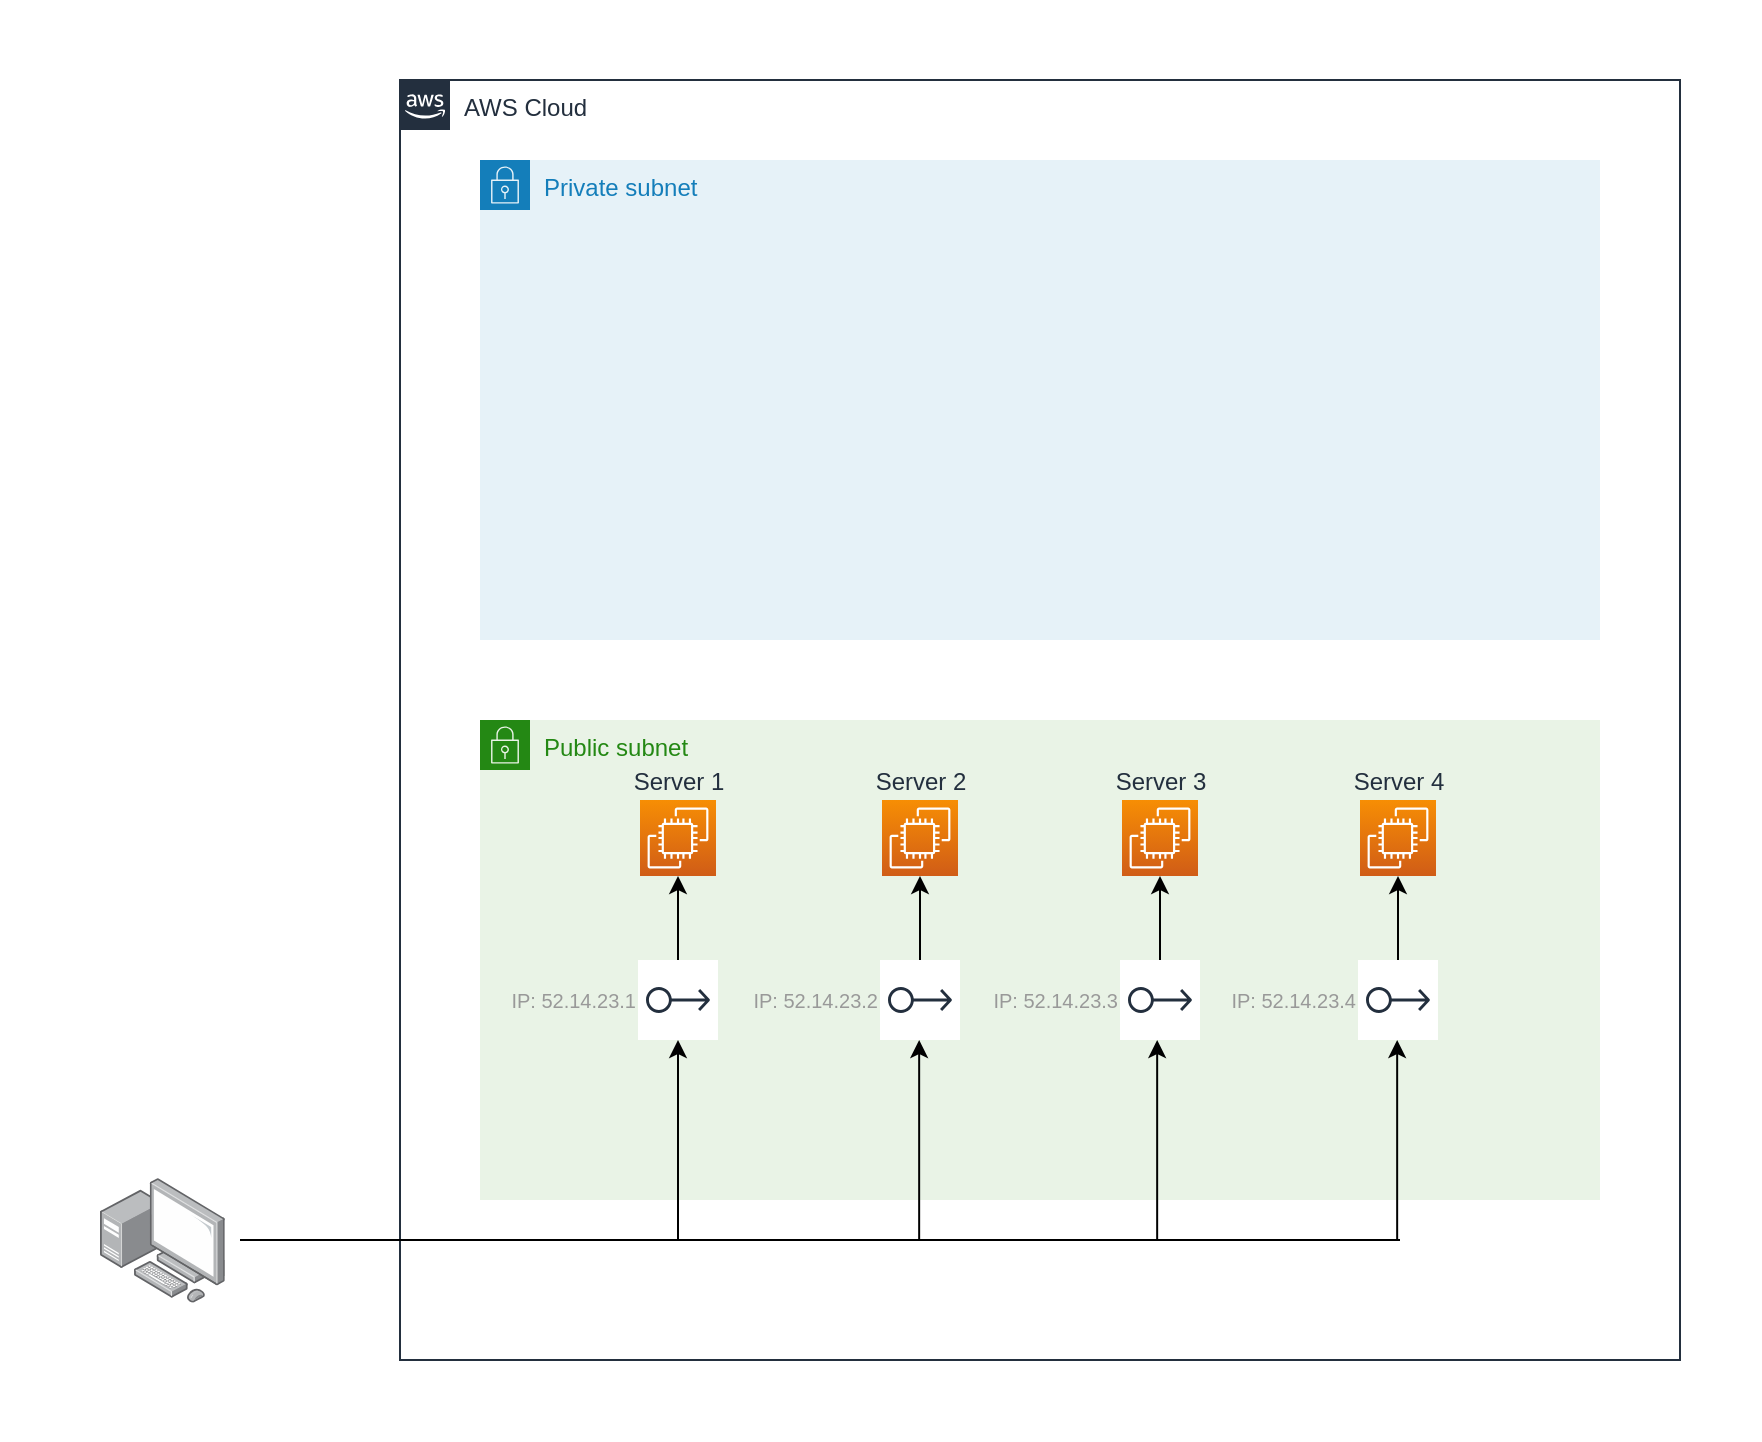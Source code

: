 <mxfile version="14.5.6" type="github" pages="3">
  <diagram id="i81SZt1gW0zz2mnZzYy8" name="01-insecure">
    <mxGraphModel dx="1512" dy="824" grid="1" gridSize="10" guides="1" tooltips="1" connect="1" arrows="1" fold="1" page="1" pageScale="1" pageWidth="1100" pageHeight="850" math="0" shadow="0">
      <root>
        <mxCell id="0" />
        <mxCell id="1" parent="0" />
        <mxCell id="FX9UPKlD99VvrCkjxtR1-1" value="" style="rounded=0;whiteSpace=wrap;html=1;strokeColor=none;" vertex="1" parent="1">
          <mxGeometry x="200" y="40" width="880" height="720" as="geometry" />
        </mxCell>
        <mxCell id="j6sO708Eybx2vTRwNkrv-1" value="AWS Cloud" style="points=[[0,0],[0.25,0],[0.5,0],[0.75,0],[1,0],[1,0.25],[1,0.5],[1,0.75],[1,1],[0.75,1],[0.5,1],[0.25,1],[0,1],[0,0.75],[0,0.5],[0,0.25]];outlineConnect=0;gradientColor=none;html=1;whiteSpace=wrap;fontSize=12;fontStyle=0;shape=mxgraph.aws4.group;grIcon=mxgraph.aws4.group_aws_cloud_alt;strokeColor=#232F3E;fillColor=none;verticalAlign=top;align=left;spacingLeft=30;fontColor=#232F3E;dashed=0;" vertex="1" parent="1">
          <mxGeometry x="400" y="80" width="640" height="640" as="geometry" />
        </mxCell>
        <mxCell id="g80w_V8hiLejYrdxfZdK-3" value="Public subnet" style="points=[[0,0],[0.25,0],[0.5,0],[0.75,0],[1,0],[1,0.25],[1,0.5],[1,0.75],[1,1],[0.75,1],[0.5,1],[0.25,1],[0,1],[0,0.75],[0,0.5],[0,0.25]];outlineConnect=0;gradientColor=none;html=1;whiteSpace=wrap;fontSize=12;fontStyle=0;shape=mxgraph.aws4.group;grIcon=mxgraph.aws4.group_security_group;grStroke=0;strokeColor=#248814;fillColor=#E9F3E6;verticalAlign=top;align=left;spacingLeft=30;fontColor=#248814;dashed=0;" parent="1" vertex="1">
          <mxGeometry x="440" y="400" width="560" height="240" as="geometry" />
        </mxCell>
        <mxCell id="g80w_V8hiLejYrdxfZdK-1" value="Server 1" style="points=[[0,0,0],[0.25,0,0],[0.5,0,0],[0.75,0,0],[1,0,0],[0,1,0],[0.25,1,0],[0.5,1,0],[0.75,1,0],[1,1,0],[0,0.25,0],[0,0.5,0],[0,0.75,0],[1,0.25,0],[1,0.5,0],[1,0.75,0]];outlineConnect=0;fontColor=#232F3E;gradientColor=#F78E04;gradientDirection=north;fillColor=#D05C17;strokeColor=#ffffff;dashed=0;verticalLabelPosition=top;verticalAlign=bottom;align=center;html=1;fontSize=12;fontStyle=0;aspect=fixed;shape=mxgraph.aws4.resourceIcon;resIcon=mxgraph.aws4.ec2;labelPosition=center;" parent="1" vertex="1">
          <mxGeometry x="520" y="440" width="38" height="38" as="geometry" />
        </mxCell>
        <mxCell id="g80w_V8hiLejYrdxfZdK-26" style="edgeStyle=orthogonalEdgeStyle;rounded=0;orthogonalLoop=1;jettySize=auto;html=1;" parent="1" source="g80w_V8hiLejYrdxfZdK-5" target="g80w_V8hiLejYrdxfZdK-1" edge="1">
          <mxGeometry relative="1" as="geometry" />
        </mxCell>
        <mxCell id="g80w_V8hiLejYrdxfZdK-32" style="edgeStyle=orthogonalEdgeStyle;rounded=0;orthogonalLoop=1;jettySize=auto;html=1;endArrow=none;endFill=0;startArrow=classic;startFill=1;" parent="1" source="g80w_V8hiLejYrdxfZdK-5" edge="1">
          <mxGeometry relative="1" as="geometry">
            <mxPoint x="539" y="660" as="targetPoint" />
          </mxGeometry>
        </mxCell>
        <mxCell id="g80w_V8hiLejYrdxfZdK-2" value="Private subnet" style="points=[[0,0],[0.25,0],[0.5,0],[0.75,0],[1,0],[1,0.25],[1,0.5],[1,0.75],[1,1],[0.75,1],[0.5,1],[0.25,1],[0,1],[0,0.75],[0,0.5],[0,0.25]];outlineConnect=0;gradientColor=none;html=1;whiteSpace=wrap;fontSize=12;fontStyle=0;shape=mxgraph.aws4.group;grIcon=mxgraph.aws4.group_security_group;grStroke=0;strokeColor=#147EBA;fillColor=#E6F2F8;verticalAlign=top;align=left;spacingLeft=30;fontColor=#147EBA;dashed=0;" parent="1" vertex="1">
          <mxGeometry x="440" y="120" width="560" height="240" as="geometry" />
        </mxCell>
        <mxCell id="g80w_V8hiLejYrdxfZdK-6" value="Server 2" style="points=[[0,0,0],[0.25,0,0],[0.5,0,0],[0.75,0,0],[1,0,0],[0,1,0],[0.25,1,0],[0.5,1,0],[0.75,1,0],[1,1,0],[0,0.25,0],[0,0.5,0],[0,0.75,0],[1,0.25,0],[1,0.5,0],[1,0.75,0]];outlineConnect=0;fontColor=#232F3E;gradientColor=#F78E04;gradientDirection=north;fillColor=#D05C17;strokeColor=#ffffff;dashed=0;verticalLabelPosition=top;verticalAlign=bottom;align=center;html=1;fontSize=12;fontStyle=0;aspect=fixed;shape=mxgraph.aws4.resourceIcon;resIcon=mxgraph.aws4.ec2;labelPosition=center;" parent="1" vertex="1">
          <mxGeometry x="641" y="440" width="38" height="38" as="geometry" />
        </mxCell>
        <mxCell id="g80w_V8hiLejYrdxfZdK-7" value="Server 3" style="points=[[0,0,0],[0.25,0,0],[0.5,0,0],[0.75,0,0],[1,0,0],[0,1,0],[0.25,1,0],[0.5,1,0],[0.75,1,0],[1,1,0],[0,0.25,0],[0,0.5,0],[0,0.75,0],[1,0.25,0],[1,0.5,0],[1,0.75,0]];outlineConnect=0;fontColor=#232F3E;gradientColor=#F78E04;gradientDirection=north;fillColor=#D05C17;strokeColor=#ffffff;dashed=0;verticalLabelPosition=top;verticalAlign=bottom;align=center;html=1;fontSize=12;fontStyle=0;aspect=fixed;shape=mxgraph.aws4.resourceIcon;resIcon=mxgraph.aws4.ec2;labelPosition=center;" parent="1" vertex="1">
          <mxGeometry x="761" y="440" width="38" height="38" as="geometry" />
        </mxCell>
        <mxCell id="g80w_V8hiLejYrdxfZdK-8" value="Server 4" style="points=[[0,0,0],[0.25,0,0],[0.5,0,0],[0.75,0,0],[1,0,0],[0,1,0],[0.25,1,0],[0.5,1,0],[0.75,1,0],[1,1,0],[0,0.25,0],[0,0.5,0],[0,0.75,0],[1,0.25,0],[1,0.5,0],[1,0.75,0]];outlineConnect=0;fontColor=#232F3E;gradientColor=#F78E04;gradientDirection=north;fillColor=#D05C17;strokeColor=#ffffff;dashed=0;verticalLabelPosition=top;verticalAlign=bottom;align=center;html=1;fontSize=12;fontStyle=0;aspect=fixed;shape=mxgraph.aws4.resourceIcon;resIcon=mxgraph.aws4.ec2;labelPosition=center;" parent="1" vertex="1">
          <mxGeometry x="880" y="440" width="38" height="38" as="geometry" />
        </mxCell>
        <mxCell id="g80w_V8hiLejYrdxfZdK-23" style="edgeStyle=orthogonalEdgeStyle;rounded=0;orthogonalLoop=1;jettySize=auto;html=1;" parent="1" source="g80w_V8hiLejYrdxfZdK-11" target="g80w_V8hiLejYrdxfZdK-6" edge="1">
          <mxGeometry relative="1" as="geometry" />
        </mxCell>
        <mxCell id="g80w_V8hiLejYrdxfZdK-25" style="edgeStyle=orthogonalEdgeStyle;rounded=0;orthogonalLoop=1;jettySize=auto;html=1;entryX=0.5;entryY=1;entryDx=0;entryDy=0;entryPerimeter=0;" parent="1" source="g80w_V8hiLejYrdxfZdK-12" target="g80w_V8hiLejYrdxfZdK-8" edge="1">
          <mxGeometry relative="1" as="geometry" />
        </mxCell>
        <mxCell id="g80w_V8hiLejYrdxfZdK-24" style="edgeStyle=orthogonalEdgeStyle;rounded=0;orthogonalLoop=1;jettySize=auto;html=1;" parent="1" source="g80w_V8hiLejYrdxfZdK-13" target="g80w_V8hiLejYrdxfZdK-7" edge="1">
          <mxGeometry relative="1" as="geometry" />
        </mxCell>
        <mxCell id="g80w_V8hiLejYrdxfZdK-28" value="" style="endArrow=none;html=1;" parent="1" edge="1">
          <mxGeometry width="50" height="50" relative="1" as="geometry">
            <mxPoint x="900" y="660" as="sourcePoint" />
            <mxPoint x="320" y="660" as="targetPoint" />
          </mxGeometry>
        </mxCell>
        <mxCell id="g80w_V8hiLejYrdxfZdK-33" style="edgeStyle=orthogonalEdgeStyle;rounded=0;orthogonalLoop=1;jettySize=auto;html=1;endArrow=none;endFill=0;startArrow=classic;startFill=1;" parent="1" edge="1">
          <mxGeometry relative="1" as="geometry">
            <mxPoint x="659.58" y="660" as="targetPoint" />
            <mxPoint x="659.58" y="560" as="sourcePoint" />
          </mxGeometry>
        </mxCell>
        <mxCell id="g80w_V8hiLejYrdxfZdK-34" style="edgeStyle=orthogonalEdgeStyle;rounded=0;orthogonalLoop=1;jettySize=auto;html=1;endArrow=none;endFill=0;startArrow=classic;startFill=1;" parent="1" edge="1">
          <mxGeometry relative="1" as="geometry">
            <mxPoint x="778.58" y="660" as="targetPoint" />
            <mxPoint x="778.58" y="560" as="sourcePoint" />
          </mxGeometry>
        </mxCell>
        <mxCell id="g80w_V8hiLejYrdxfZdK-35" style="edgeStyle=orthogonalEdgeStyle;rounded=0;orthogonalLoop=1;jettySize=auto;html=1;endArrow=none;endFill=0;startArrow=classic;startFill=1;" parent="1" edge="1">
          <mxGeometry relative="1" as="geometry">
            <mxPoint x="898.58" y="660" as="targetPoint" />
            <mxPoint x="898.58" y="560" as="sourcePoint" />
          </mxGeometry>
        </mxCell>
        <mxCell id="g80w_V8hiLejYrdxfZdK-5" value="IP: 52.14.23.1" style="outlineConnect=0;gradientColor=none;strokeColor=#232F3E;fillColor=#ffffff;dashed=0;verticalLabelPosition=middle;verticalAlign=middle;align=right;html=1;fontSize=10;fontStyle=0;aspect=fixed;shape=mxgraph.aws4.resourceIcon;resIcon=mxgraph.aws4.elastic_ip_address;fontColor=#999999;labelPosition=left;" parent="1" vertex="1">
          <mxGeometry x="519" y="520" width="40" height="40" as="geometry" />
        </mxCell>
        <mxCell id="g80w_V8hiLejYrdxfZdK-11" value="IP: 52.14.23.2" style="outlineConnect=0;gradientColor=none;strokeColor=#232F3E;fillColor=#ffffff;dashed=0;verticalLabelPosition=middle;verticalAlign=middle;align=right;html=1;fontSize=10;fontStyle=0;aspect=fixed;shape=mxgraph.aws4.resourceIcon;resIcon=mxgraph.aws4.elastic_ip_address;fontColor=#999999;labelPosition=left;" parent="1" vertex="1">
          <mxGeometry x="640" y="520" width="40" height="40" as="geometry" />
        </mxCell>
        <mxCell id="g80w_V8hiLejYrdxfZdK-12" value="IP: 52.14.23.4" style="outlineConnect=0;gradientColor=none;strokeColor=#232F3E;fillColor=#ffffff;dashed=0;verticalLabelPosition=middle;verticalAlign=middle;align=right;html=1;fontSize=10;fontStyle=0;aspect=fixed;shape=mxgraph.aws4.resourceIcon;resIcon=mxgraph.aws4.elastic_ip_address;fontColor=#999999;labelPosition=left;" parent="1" vertex="1">
          <mxGeometry x="879" y="520" width="40" height="40" as="geometry" />
        </mxCell>
        <mxCell id="g80w_V8hiLejYrdxfZdK-13" value="IP: 52.14.23.3" style="outlineConnect=0;gradientColor=none;strokeColor=#232F3E;fillColor=#ffffff;dashed=0;verticalLabelPosition=middle;verticalAlign=middle;align=right;html=1;fontSize=10;fontStyle=0;aspect=fixed;shape=mxgraph.aws4.resourceIcon;resIcon=mxgraph.aws4.elastic_ip_address;fontColor=#999999;labelPosition=left;" parent="1" vertex="1">
          <mxGeometry x="760" y="520" width="40" height="40" as="geometry" />
        </mxCell>
        <mxCell id="GWkG-A8sMMsQngepEDWC-1" value="" style="points=[];aspect=fixed;html=1;align=center;shadow=0;dashed=0;image;image=img/lib/allied_telesis/computer_and_terminals/Personal_Computer_with_Server.svg;" vertex="1" parent="1">
          <mxGeometry x="250" y="629" width="62.4" height="62.4" as="geometry" />
        </mxCell>
      </root>
    </mxGraphModel>
  </diagram>
  <diagram name="02-bastion-public-subnet" id="hQwlCso6szpprCGJYPE1">
    <mxGraphModel dx="1512" dy="824" grid="1" gridSize="10" guides="1" tooltips="1" connect="1" arrows="1" fold="1" page="1" pageScale="1" pageWidth="1100" pageHeight="850" math="0" shadow="0">
      <root>
        <mxCell id="RjcFv7_UHUqGH6PPX5Wa-0" />
        <mxCell id="RjcFv7_UHUqGH6PPX5Wa-1" parent="RjcFv7_UHUqGH6PPX5Wa-0" />
        <mxCell id="-pHAmE7dyxk4wnNUDP0y-0" value="" style="rounded=0;whiteSpace=wrap;html=1;strokeColor=none;" vertex="1" parent="RjcFv7_UHUqGH6PPX5Wa-1">
          <mxGeometry x="200" y="40" width="880" height="720" as="geometry" />
        </mxCell>
        <mxCell id="Cctg6dxlCYYJ5TEzQDHp-21" value="AWS Cloud" style="points=[[0,0],[0.25,0],[0.5,0],[0.75,0],[1,0],[1,0.25],[1,0.5],[1,0.75],[1,1],[0.75,1],[0.5,1],[0.25,1],[0,1],[0,0.75],[0,0.5],[0,0.25]];outlineConnect=0;gradientColor=none;html=1;whiteSpace=wrap;fontSize=12;fontStyle=0;shape=mxgraph.aws4.group;grIcon=mxgraph.aws4.group_aws_cloud_alt;strokeColor=#232F3E;fillColor=none;verticalAlign=top;align=left;spacingLeft=30;fontColor=#232F3E;dashed=0;" vertex="1" parent="RjcFv7_UHUqGH6PPX5Wa-1">
          <mxGeometry x="400" y="80" width="640" height="640" as="geometry" />
        </mxCell>
        <mxCell id="Cctg6dxlCYYJ5TEzQDHp-22" value="Public subnet" style="points=[[0,0],[0.25,0],[0.5,0],[0.75,0],[1,0],[1,0.25],[1,0.5],[1,0.75],[1,1],[0.75,1],[0.5,1],[0.25,1],[0,1],[0,0.75],[0,0.5],[0,0.25]];outlineConnect=0;gradientColor=none;html=1;whiteSpace=wrap;fontSize=12;fontStyle=0;shape=mxgraph.aws4.group;grIcon=mxgraph.aws4.group_security_group;grStroke=0;strokeColor=#248814;fillColor=#E9F3E6;verticalAlign=top;align=left;spacingLeft=30;fontColor=#248814;dashed=0;" vertex="1" parent="RjcFv7_UHUqGH6PPX5Wa-1">
          <mxGeometry x="440" y="400" width="560" height="240" as="geometry" />
        </mxCell>
        <mxCell id="Cctg6dxlCYYJ5TEzQDHp-23" value="Server 1" style="points=[[0,0,0],[0.25,0,0],[0.5,0,0],[0.75,0,0],[1,0,0],[0,1,0],[0.25,1,0],[0.5,1,0],[0.75,1,0],[1,1,0],[0,0.25,0],[0,0.5,0],[0,0.75,0],[1,0.25,0],[1,0.5,0],[1,0.75,0]];outlineConnect=0;fontColor=#232F3E;gradientColor=#F78E04;gradientDirection=north;fillColor=#D05C17;strokeColor=#ffffff;dashed=0;verticalLabelPosition=top;verticalAlign=bottom;align=center;html=1;fontSize=12;fontStyle=0;aspect=fixed;shape=mxgraph.aws4.resourceIcon;resIcon=mxgraph.aws4.ec2;labelPosition=center;" vertex="1" parent="RjcFv7_UHUqGH6PPX5Wa-1">
          <mxGeometry x="520" y="440" width="38" height="38" as="geometry" />
        </mxCell>
        <mxCell id="Cctg6dxlCYYJ5TEzQDHp-26" value="Private subnet" style="points=[[0,0],[0.25,0],[0.5,0],[0.75,0],[1,0],[1,0.25],[1,0.5],[1,0.75],[1,1],[0.75,1],[0.5,1],[0.25,1],[0,1],[0,0.75],[0,0.5],[0,0.25]];outlineConnect=0;gradientColor=none;html=1;whiteSpace=wrap;fontSize=12;fontStyle=0;shape=mxgraph.aws4.group;grIcon=mxgraph.aws4.group_security_group;grStroke=0;strokeColor=#147EBA;fillColor=#E6F2F8;verticalAlign=top;align=left;spacingLeft=30;fontColor=#147EBA;dashed=0;" vertex="1" parent="RjcFv7_UHUqGH6PPX5Wa-1">
          <mxGeometry x="440" y="120" width="560" height="240" as="geometry" />
        </mxCell>
        <mxCell id="Cctg6dxlCYYJ5TEzQDHp-27" value="Server 2" style="points=[[0,0,0],[0.25,0,0],[0.5,0,0],[0.75,0,0],[1,0,0],[0,1,0],[0.25,1,0],[0.5,1,0],[0.75,1,0],[1,1,0],[0,0.25,0],[0,0.5,0],[0,0.75,0],[1,0.25,0],[1,0.5,0],[1,0.75,0]];outlineConnect=0;fontColor=#232F3E;gradientColor=#F78E04;gradientDirection=north;fillColor=#D05C17;strokeColor=#ffffff;dashed=0;verticalLabelPosition=top;verticalAlign=bottom;align=center;html=1;fontSize=12;fontStyle=0;aspect=fixed;shape=mxgraph.aws4.resourceIcon;resIcon=mxgraph.aws4.ec2;labelPosition=center;" vertex="1" parent="RjcFv7_UHUqGH6PPX5Wa-1">
          <mxGeometry x="641" y="440" width="38" height="38" as="geometry" />
        </mxCell>
        <mxCell id="Cctg6dxlCYYJ5TEzQDHp-28" value="Server 3" style="points=[[0,0,0],[0.25,0,0],[0.5,0,0],[0.75,0,0],[1,0,0],[0,1,0],[0.25,1,0],[0.5,1,0],[0.75,1,0],[1,1,0],[0,0.25,0],[0,0.5,0],[0,0.75,0],[1,0.25,0],[1,0.5,0],[1,0.75,0]];outlineConnect=0;fontColor=#232F3E;gradientColor=#F78E04;gradientDirection=north;fillColor=#D05C17;strokeColor=#ffffff;dashed=0;verticalLabelPosition=top;verticalAlign=bottom;align=center;html=1;fontSize=12;fontStyle=0;aspect=fixed;shape=mxgraph.aws4.resourceIcon;resIcon=mxgraph.aws4.ec2;labelPosition=center;" vertex="1" parent="RjcFv7_UHUqGH6PPX5Wa-1">
          <mxGeometry x="761" y="440" width="38" height="38" as="geometry" />
        </mxCell>
        <mxCell id="Cctg6dxlCYYJ5TEzQDHp-29" value="Server 4" style="points=[[0,0,0],[0.25,0,0],[0.5,0,0],[0.75,0,0],[1,0,0],[0,1,0],[0.25,1,0],[0.5,1,0],[0.75,1,0],[1,1,0],[0,0.25,0],[0,0.5,0],[0,0.75,0],[1,0.25,0],[1,0.5,0],[1,0.75,0]];outlineConnect=0;fontColor=#232F3E;gradientColor=#F78E04;gradientDirection=north;fillColor=#D05C17;strokeColor=#ffffff;dashed=0;verticalLabelPosition=top;verticalAlign=bottom;align=center;html=1;fontSize=12;fontStyle=0;aspect=fixed;shape=mxgraph.aws4.resourceIcon;resIcon=mxgraph.aws4.ec2;labelPosition=center;" vertex="1" parent="RjcFv7_UHUqGH6PPX5Wa-1">
          <mxGeometry x="880" y="440" width="38" height="38" as="geometry" />
        </mxCell>
        <mxCell id="Cctg6dxlCYYJ5TEzQDHp-34" value="" style="endArrow=none;html=1;" edge="1" parent="RjcFv7_UHUqGH6PPX5Wa-1">
          <mxGeometry width="50" height="50" relative="1" as="geometry">
            <mxPoint x="720" y="660" as="sourcePoint" />
            <mxPoint x="320" y="660" as="targetPoint" />
          </mxGeometry>
        </mxCell>
        <mxCell id="Cctg6dxlCYYJ5TEzQDHp-43" style="edgeStyle=orthogonalEdgeStyle;rounded=0;orthogonalLoop=1;jettySize=auto;html=1;startArrow=classic;startFill=1;endArrow=none;endFill=0;" edge="1" parent="RjcFv7_UHUqGH6PPX5Wa-1" source="Cctg6dxlCYYJ5TEzQDHp-42">
          <mxGeometry relative="1" as="geometry">
            <mxPoint x="720" y="660" as="targetPoint" />
          </mxGeometry>
        </mxCell>
        <mxCell id="Cctg6dxlCYYJ5TEzQDHp-47" style="edgeStyle=orthogonalEdgeStyle;rounded=0;orthogonalLoop=1;jettySize=auto;html=1;startArrow=none;startFill=0;endArrow=classic;endFill=1;" edge="1" parent="RjcFv7_UHUqGH6PPX5Wa-1" source="Cctg6dxlCYYJ5TEzQDHp-42" target="Cctg6dxlCYYJ5TEzQDHp-44">
          <mxGeometry relative="1" as="geometry" />
        </mxCell>
        <mxCell id="Cctg6dxlCYYJ5TEzQDHp-42" value="IP: 52.14.23.5" style="outlineConnect=0;gradientColor=none;strokeColor=#232F3E;fillColor=#ffffff;dashed=0;verticalLabelPosition=middle;verticalAlign=middle;align=right;html=1;fontSize=10;fontStyle=0;aspect=fixed;shape=mxgraph.aws4.resourceIcon;resIcon=mxgraph.aws4.elastic_ip_address;fontColor=#999999;labelPosition=left;" vertex="1" parent="RjcFv7_UHUqGH6PPX5Wa-1">
          <mxGeometry x="700" y="580" width="40" height="40" as="geometry" />
        </mxCell>
        <mxCell id="Cctg6dxlCYYJ5TEzQDHp-48" style="edgeStyle=orthogonalEdgeStyle;rounded=0;orthogonalLoop=1;jettySize=auto;html=1;startArrow=none;startFill=0;endArrow=classic;endFill=1;" edge="1" parent="RjcFv7_UHUqGH6PPX5Wa-1" source="Cctg6dxlCYYJ5TEzQDHp-44" target="Cctg6dxlCYYJ5TEzQDHp-23">
          <mxGeometry relative="1" as="geometry" />
        </mxCell>
        <mxCell id="Cctg6dxlCYYJ5TEzQDHp-49" style="edgeStyle=orthogonalEdgeStyle;rounded=0;orthogonalLoop=1;jettySize=auto;html=1;startArrow=none;startFill=0;endArrow=classic;endFill=1;" edge="1" parent="RjcFv7_UHUqGH6PPX5Wa-1" source="Cctg6dxlCYYJ5TEzQDHp-44" target="Cctg6dxlCYYJ5TEzQDHp-27">
          <mxGeometry relative="1" as="geometry" />
        </mxCell>
        <mxCell id="Cctg6dxlCYYJ5TEzQDHp-50" style="edgeStyle=orthogonalEdgeStyle;rounded=0;orthogonalLoop=1;jettySize=auto;html=1;startArrow=none;startFill=0;endArrow=classic;endFill=1;" edge="1" parent="RjcFv7_UHUqGH6PPX5Wa-1" source="Cctg6dxlCYYJ5TEzQDHp-44" target="Cctg6dxlCYYJ5TEzQDHp-28">
          <mxGeometry relative="1" as="geometry" />
        </mxCell>
        <mxCell id="Cctg6dxlCYYJ5TEzQDHp-51" style="edgeStyle=orthogonalEdgeStyle;rounded=0;orthogonalLoop=1;jettySize=auto;html=1;entryX=0.5;entryY=1;entryDx=0;entryDy=0;entryPerimeter=0;startArrow=none;startFill=0;endArrow=classic;endFill=1;" edge="1" parent="RjcFv7_UHUqGH6PPX5Wa-1" source="Cctg6dxlCYYJ5TEzQDHp-44" target="Cctg6dxlCYYJ5TEzQDHp-29">
          <mxGeometry relative="1" as="geometry" />
        </mxCell>
        <mxCell id="Cctg6dxlCYYJ5TEzQDHp-44" value="Bastion Server" style="points=[[0,0,0],[0.25,0,0],[0.5,0,0],[0.75,0,0],[1,0,0],[0,1,0],[0.25,1,0],[0.5,1,0],[0.75,1,0],[1,1,0],[0,0.25,0],[0,0.5,0],[0,0.75,0],[1,0.25,0],[1,0.5,0],[1,0.75,0]];outlineConnect=0;fontColor=#232F3E;gradientColor=#F78E04;gradientDirection=north;fillColor=#D05C17;strokeColor=#ffffff;dashed=0;verticalLabelPosition=top;verticalAlign=bottom;align=center;html=1;fontSize=12;fontStyle=0;aspect=fixed;shape=mxgraph.aws4.resourceIcon;resIcon=mxgraph.aws4.ec2;labelPosition=center;" vertex="1" parent="RjcFv7_UHUqGH6PPX5Wa-1">
          <mxGeometry x="701" y="510" width="38" height="38" as="geometry" />
        </mxCell>
        <mxCell id="nnkZqGf3pF5gJffqYEbv-0" value="" style="points=[];aspect=fixed;html=1;align=center;shadow=0;dashed=0;image;image=img/lib/allied_telesis/computer_and_terminals/Personal_Computer_with_Server.svg;" vertex="1" parent="RjcFv7_UHUqGH6PPX5Wa-1">
          <mxGeometry x="250" y="629" width="62.4" height="62.4" as="geometry" />
        </mxCell>
      </root>
    </mxGraphModel>
  </diagram>
  <diagram name="03-bastion-private-subnet" id="PFMLqLyQNSvK-D8tbCjz">
    <mxGraphModel dx="1512" dy="824" grid="1" gridSize="10" guides="1" tooltips="1" connect="1" arrows="1" fold="1" page="1" pageScale="1" pageWidth="1100" pageHeight="850" math="0" shadow="0">
      <root>
        <mxCell id="HaWWDFJNPZMZutAHSfWt-0" />
        <mxCell id="HaWWDFJNPZMZutAHSfWt-1" parent="HaWWDFJNPZMZutAHSfWt-0" />
        <mxCell id="LyoY9f2mYWrU3qJzchod-0" value="" style="rounded=0;whiteSpace=wrap;html=1;strokeColor=none;" vertex="1" parent="HaWWDFJNPZMZutAHSfWt-1">
          <mxGeometry x="210" y="40" width="870" height="720" as="geometry" />
        </mxCell>
        <mxCell id="HaWWDFJNPZMZutAHSfWt-2" value="AWS Cloud" style="points=[[0,0],[0.25,0],[0.5,0],[0.75,0],[1,0],[1,0.25],[1,0.5],[1,0.75],[1,1],[0.75,1],[0.5,1],[0.25,1],[0,1],[0,0.75],[0,0.5],[0,0.25]];outlineConnect=0;gradientColor=none;html=1;whiteSpace=wrap;fontSize=12;fontStyle=0;shape=mxgraph.aws4.group;grIcon=mxgraph.aws4.group_aws_cloud_alt;strokeColor=#232F3E;fillColor=none;verticalAlign=top;align=left;spacingLeft=30;fontColor=#232F3E;dashed=0;" vertex="1" parent="HaWWDFJNPZMZutAHSfWt-1">
          <mxGeometry x="400" y="80" width="640" height="640" as="geometry" />
        </mxCell>
        <mxCell id="HaWWDFJNPZMZutAHSfWt-3" value="Public subnet" style="points=[[0,0],[0.25,0],[0.5,0],[0.75,0],[1,0],[1,0.25],[1,0.5],[1,0.75],[1,1],[0.75,1],[0.5,1],[0.25,1],[0,1],[0,0.75],[0,0.5],[0,0.25]];outlineConnect=0;gradientColor=none;html=1;whiteSpace=wrap;fontSize=12;fontStyle=0;shape=mxgraph.aws4.group;grIcon=mxgraph.aws4.group_security_group;grStroke=0;strokeColor=#248814;fillColor=#E9F3E6;verticalAlign=top;align=left;spacingLeft=30;fontColor=#248814;dashed=0;" vertex="1" parent="HaWWDFJNPZMZutAHSfWt-1">
          <mxGeometry x="440" y="400" width="560" height="240" as="geometry" />
        </mxCell>
        <mxCell id="HaWWDFJNPZMZutAHSfWt-5" value="Private subnet" style="points=[[0,0],[0.25,0],[0.5,0],[0.75,0],[1,0],[1,0.25],[1,0.5],[1,0.75],[1,1],[0.75,1],[0.5,1],[0.25,1],[0,1],[0,0.75],[0,0.5],[0,0.25]];outlineConnect=0;gradientColor=none;html=1;whiteSpace=wrap;fontSize=12;fontStyle=0;shape=mxgraph.aws4.group;grIcon=mxgraph.aws4.group_security_group;grStroke=0;strokeColor=#147EBA;fillColor=#E6F2F8;verticalAlign=top;align=left;spacingLeft=30;fontColor=#147EBA;dashed=0;" vertex="1" parent="HaWWDFJNPZMZutAHSfWt-1">
          <mxGeometry x="440" y="120" width="560" height="240" as="geometry" />
        </mxCell>
        <mxCell id="HaWWDFJNPZMZutAHSfWt-9" value="" style="points=[];aspect=fixed;html=1;align=center;shadow=0;dashed=0;image;image=img/lib/allied_telesis/computer_and_terminals/Personal_Computer_with_Server.svg;" vertex="1" parent="HaWWDFJNPZMZutAHSfWt-1">
          <mxGeometry x="250" y="629" width="62.4" height="62.4" as="geometry" />
        </mxCell>
        <mxCell id="HaWWDFJNPZMZutAHSfWt-10" value="" style="endArrow=none;html=1;" edge="1" parent="HaWWDFJNPZMZutAHSfWt-1">
          <mxGeometry width="50" height="50" relative="1" as="geometry">
            <mxPoint x="720" y="660" as="sourcePoint" />
            <mxPoint x="320" y="660" as="targetPoint" />
          </mxGeometry>
        </mxCell>
        <mxCell id="HaWWDFJNPZMZutAHSfWt-11" style="edgeStyle=orthogonalEdgeStyle;rounded=0;orthogonalLoop=1;jettySize=auto;html=1;startArrow=classic;startFill=1;endArrow=none;endFill=0;" edge="1" parent="HaWWDFJNPZMZutAHSfWt-1" source="HaWWDFJNPZMZutAHSfWt-13">
          <mxGeometry relative="1" as="geometry">
            <mxPoint x="720" y="660" as="targetPoint" />
          </mxGeometry>
        </mxCell>
        <mxCell id="HaWWDFJNPZMZutAHSfWt-12" style="edgeStyle=orthogonalEdgeStyle;rounded=0;orthogonalLoop=1;jettySize=auto;html=1;startArrow=none;startFill=0;endArrow=classic;endFill=1;" edge="1" parent="HaWWDFJNPZMZutAHSfWt-1" source="HaWWDFJNPZMZutAHSfWt-13" target="HaWWDFJNPZMZutAHSfWt-18">
          <mxGeometry relative="1" as="geometry" />
        </mxCell>
        <mxCell id="HaWWDFJNPZMZutAHSfWt-13" value="IP: 52.14.23.5" style="outlineConnect=0;gradientColor=none;strokeColor=#232F3E;fillColor=#ffffff;dashed=0;verticalLabelPosition=middle;verticalAlign=middle;align=right;html=1;fontSize=10;fontStyle=0;aspect=fixed;shape=mxgraph.aws4.resourceIcon;resIcon=mxgraph.aws4.elastic_ip_address;fontColor=#999999;labelPosition=left;" vertex="1" parent="HaWWDFJNPZMZutAHSfWt-1">
          <mxGeometry x="700" y="550" width="40" height="40" as="geometry" />
        </mxCell>
        <mxCell id="HaWWDFJNPZMZutAHSfWt-14" style="edgeStyle=orthogonalEdgeStyle;rounded=0;orthogonalLoop=1;jettySize=auto;html=1;startArrow=none;startFill=0;endArrow=classic;endFill=1;" edge="1" parent="HaWWDFJNPZMZutAHSfWt-1" source="HaWWDFJNPZMZutAHSfWt-18" target="HaWWDFJNPZMZutAHSfWt-4">
          <mxGeometry relative="1" as="geometry" />
        </mxCell>
        <mxCell id="HaWWDFJNPZMZutAHSfWt-15" style="edgeStyle=orthogonalEdgeStyle;rounded=0;orthogonalLoop=1;jettySize=auto;html=1;startArrow=none;startFill=0;endArrow=classic;endFill=1;" edge="1" parent="HaWWDFJNPZMZutAHSfWt-1" source="HaWWDFJNPZMZutAHSfWt-18" target="HaWWDFJNPZMZutAHSfWt-6">
          <mxGeometry relative="1" as="geometry" />
        </mxCell>
        <mxCell id="HaWWDFJNPZMZutAHSfWt-16" style="edgeStyle=orthogonalEdgeStyle;rounded=0;orthogonalLoop=1;jettySize=auto;html=1;startArrow=none;startFill=0;endArrow=classic;endFill=1;" edge="1" parent="HaWWDFJNPZMZutAHSfWt-1" source="HaWWDFJNPZMZutAHSfWt-18" target="HaWWDFJNPZMZutAHSfWt-7">
          <mxGeometry relative="1" as="geometry" />
        </mxCell>
        <mxCell id="HaWWDFJNPZMZutAHSfWt-17" style="edgeStyle=orthogonalEdgeStyle;rounded=0;orthogonalLoop=1;jettySize=auto;html=1;entryX=0.5;entryY=1;entryDx=0;entryDy=0;entryPerimeter=0;startArrow=none;startFill=0;endArrow=classic;endFill=1;" edge="1" parent="HaWWDFJNPZMZutAHSfWt-1" source="HaWWDFJNPZMZutAHSfWt-18" target="HaWWDFJNPZMZutAHSfWt-8">
          <mxGeometry relative="1" as="geometry" />
        </mxCell>
        <mxCell id="HaWWDFJNPZMZutAHSfWt-18" value="Bastion Server" style="points=[[0,0,0],[0.25,0,0],[0.5,0,0],[0.75,0,0],[1,0,0],[0,1,0],[0.25,1,0],[0.5,1,0],[0.75,1,0],[1,1,0],[0,0.25,0],[0,0.5,0],[0,0.75,0],[1,0.25,0],[1,0.5,0],[1,0.75,0]];outlineConnect=0;fontColor=#232F3E;gradientColor=#F78E04;gradientDirection=north;fillColor=#D05C17;strokeColor=#ffffff;dashed=0;verticalLabelPosition=top;verticalAlign=bottom;align=center;html=1;fontSize=12;fontStyle=0;aspect=fixed;shape=mxgraph.aws4.resourceIcon;resIcon=mxgraph.aws4.ec2;labelPosition=center;" vertex="1" parent="HaWWDFJNPZMZutAHSfWt-1">
          <mxGeometry x="702" y="470" width="38" height="38" as="geometry" />
        </mxCell>
        <mxCell id="HaWWDFJNPZMZutAHSfWt-4" value="Server 1" style="points=[[0,0,0],[0.25,0,0],[0.5,0,0],[0.75,0,0],[1,0,0],[0,1,0],[0.25,1,0],[0.5,1,0],[0.75,1,0],[1,1,0],[0,0.25,0],[0,0.5,0],[0,0.75,0],[1,0.25,0],[1,0.5,0],[1,0.75,0]];outlineConnect=0;fontColor=#232F3E;gradientColor=#F78E04;gradientDirection=north;fillColor=#D05C17;strokeColor=#ffffff;dashed=0;verticalLabelPosition=top;verticalAlign=bottom;align=center;html=1;fontSize=12;fontStyle=0;aspect=fixed;shape=mxgraph.aws4.resourceIcon;resIcon=mxgraph.aws4.ec2;labelPosition=center;" vertex="1" parent="HaWWDFJNPZMZutAHSfWt-1">
          <mxGeometry x="510" y="221" width="38" height="38" as="geometry" />
        </mxCell>
        <mxCell id="HaWWDFJNPZMZutAHSfWt-6" value="Server 2" style="points=[[0,0,0],[0.25,0,0],[0.5,0,0],[0.75,0,0],[1,0,0],[0,1,0],[0.25,1,0],[0.5,1,0],[0.75,1,0],[1,1,0],[0,0.25,0],[0,0.5,0],[0,0.75,0],[1,0.25,0],[1,0.5,0],[1,0.75,0]];outlineConnect=0;fontColor=#232F3E;gradientColor=#F78E04;gradientDirection=north;fillColor=#D05C17;strokeColor=#ffffff;dashed=0;verticalLabelPosition=top;verticalAlign=bottom;align=center;html=1;fontSize=12;fontStyle=0;aspect=fixed;shape=mxgraph.aws4.resourceIcon;resIcon=mxgraph.aws4.ec2;labelPosition=center;" vertex="1" parent="HaWWDFJNPZMZutAHSfWt-1">
          <mxGeometry x="631" y="221" width="38" height="38" as="geometry" />
        </mxCell>
        <mxCell id="HaWWDFJNPZMZutAHSfWt-7" value="Server 3" style="points=[[0,0,0],[0.25,0,0],[0.5,0,0],[0.75,0,0],[1,0,0],[0,1,0],[0.25,1,0],[0.5,1,0],[0.75,1,0],[1,1,0],[0,0.25,0],[0,0.5,0],[0,0.75,0],[1,0.25,0],[1,0.5,0],[1,0.75,0]];outlineConnect=0;fontColor=#232F3E;gradientColor=#F78E04;gradientDirection=north;fillColor=#D05C17;strokeColor=#ffffff;dashed=0;verticalLabelPosition=top;verticalAlign=bottom;align=center;html=1;fontSize=12;fontStyle=0;aspect=fixed;shape=mxgraph.aws4.resourceIcon;resIcon=mxgraph.aws4.ec2;labelPosition=center;" vertex="1" parent="HaWWDFJNPZMZutAHSfWt-1">
          <mxGeometry x="751" y="221" width="38" height="38" as="geometry" />
        </mxCell>
        <mxCell id="HaWWDFJNPZMZutAHSfWt-8" value="Server 4" style="points=[[0,0,0],[0.25,0,0],[0.5,0,0],[0.75,0,0],[1,0,0],[0,1,0],[0.25,1,0],[0.5,1,0],[0.75,1,0],[1,1,0],[0,0.25,0],[0,0.5,0],[0,0.75,0],[1,0.25,0],[1,0.5,0],[1,0.75,0]];outlineConnect=0;fontColor=#232F3E;gradientColor=#F78E04;gradientDirection=north;fillColor=#D05C17;strokeColor=#ffffff;dashed=0;verticalLabelPosition=top;verticalAlign=bottom;align=center;html=1;fontSize=12;fontStyle=0;aspect=fixed;shape=mxgraph.aws4.resourceIcon;resIcon=mxgraph.aws4.ec2;labelPosition=center;" vertex="1" parent="HaWWDFJNPZMZutAHSfWt-1">
          <mxGeometry x="870" y="221" width="38" height="38" as="geometry" />
        </mxCell>
      </root>
    </mxGraphModel>
  </diagram>
</mxfile>
